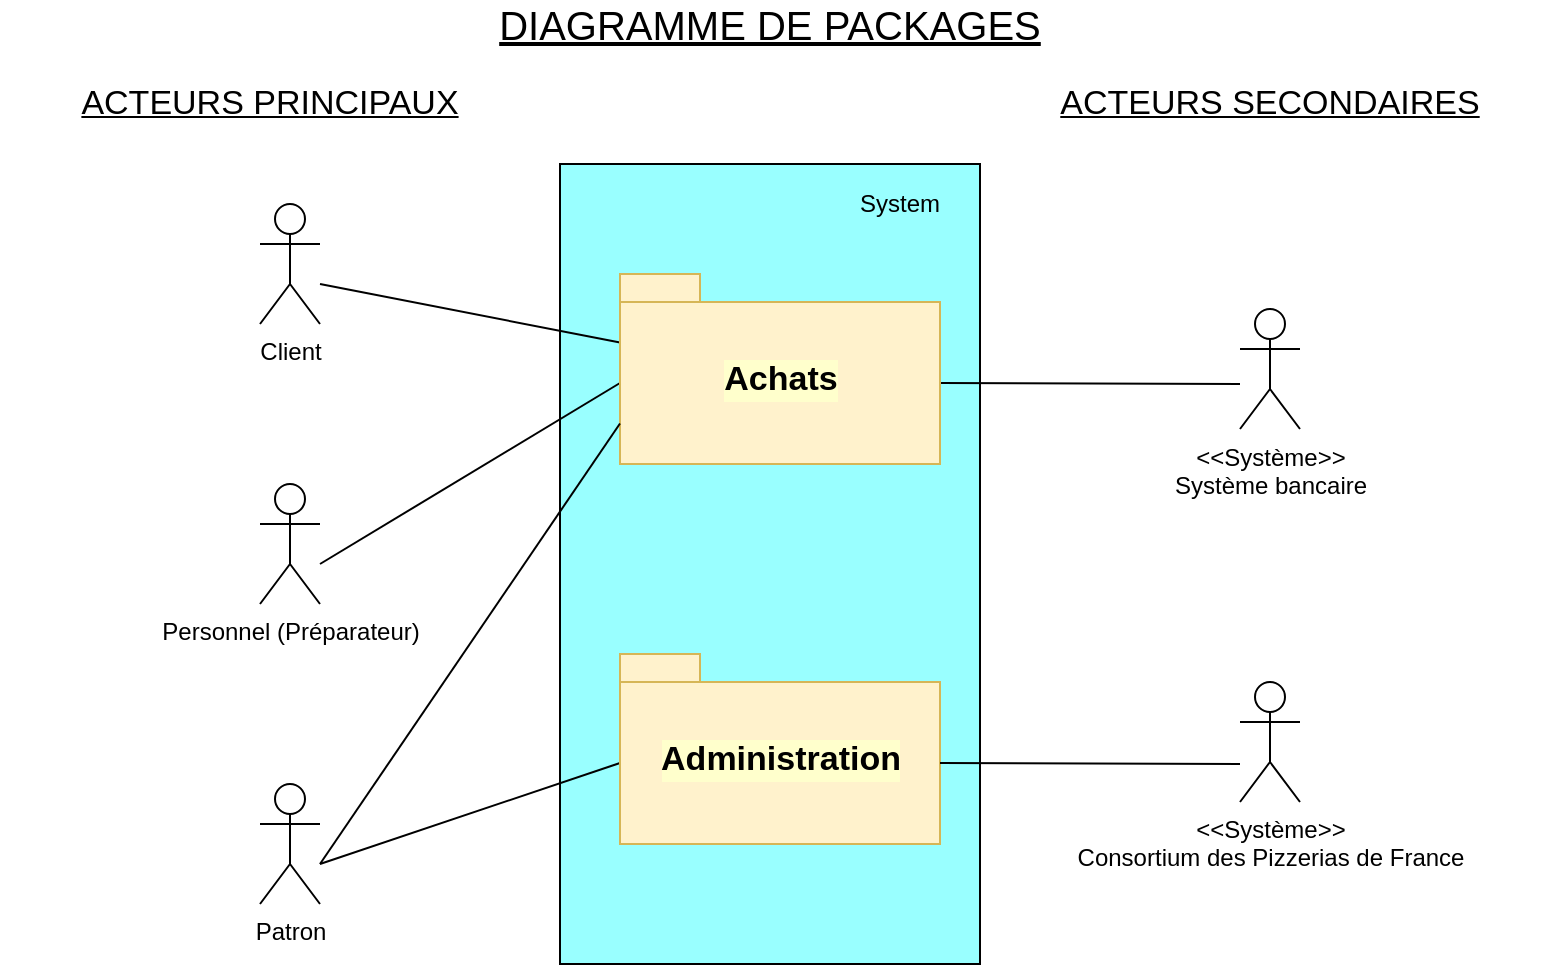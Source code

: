 <mxfile version="10.6.9" type="github"><diagram id="ZbfMxQQrQeqm_JFXZK-E" name="Page-1"><mxGraphModel dx="1390" dy="705" grid="1" gridSize="10" guides="1" tooltips="1" connect="1" arrows="1" fold="1" page="1" pageScale="1" pageWidth="827" pageHeight="1169" math="0" shadow="0"><root><mxCell id="0"/><mxCell id="1" parent="0"/><mxCell id="08uabfDTZUcOds-93C1C-4" value="" style="rounded=0;whiteSpace=wrap;html=1;labelBackgroundColor=#000000;fillColor=#99FFFF;" parent="1" vertex="1"><mxGeometry x="320" y="100" width="210" height="400" as="geometry"/></mxCell><mxCell id="08uabfDTZUcOds-93C1C-1" value="Client" style="shape=umlActor;verticalLabelPosition=bottom;labelBackgroundColor=#ffffff;verticalAlign=top;html=1;outlineConnect=0;" parent="1" vertex="1"><mxGeometry x="170" y="120" width="30" height="60" as="geometry"/></mxCell><mxCell id="08uabfDTZUcOds-93C1C-2" value="Personnel (Préparateur)" style="shape=umlActor;verticalLabelPosition=bottom;labelBackgroundColor=#ffffff;verticalAlign=top;html=1;outlineConnect=0;" parent="1" vertex="1"><mxGeometry x="170" y="260" width="30" height="60" as="geometry"/></mxCell><mxCell id="08uabfDTZUcOds-93C1C-3" value="Patron" style="shape=umlActor;verticalLabelPosition=bottom;labelBackgroundColor=#ffffff;verticalAlign=top;html=1;outlineConnect=0;" parent="1" vertex="1"><mxGeometry x="170" y="410" width="30" height="60" as="geometry"/></mxCell><mxCell id="08uabfDTZUcOds-93C1C-5" value="&amp;lt;&amp;lt;Système&amp;gt;&amp;gt;&lt;br&gt;Système bancaire&lt;br&gt;" style="shape=umlActor;verticalLabelPosition=bottom;labelBackgroundColor=#ffffff;verticalAlign=top;html=1;outlineConnect=0;" parent="1" vertex="1"><mxGeometry x="660" y="172.5" width="30" height="60" as="geometry"/></mxCell><mxCell id="Rptsv_jMlmBBezkI1Yj5-6" value="&amp;lt;&amp;lt;Système&amp;gt;&amp;gt;&lt;br&gt;Consortium des Pizzerias de France&lt;br&gt;" style="shape=umlActor;verticalLabelPosition=bottom;labelBackgroundColor=#ffffff;verticalAlign=top;html=1;outlineConnect=0;" parent="1" vertex="1"><mxGeometry x="660" y="359" width="30" height="60" as="geometry"/></mxCell><mxCell id="08uabfDTZUcOds-93C1C-6" value="" style="endArrow=none;html=1;entryX=0;entryY=0;entryDx=0;entryDy=34.25;entryPerimeter=0;" parent="1" target="Rptsv_jMlmBBezkI1Yj5-1" edge="1"><mxGeometry width="50" height="50" relative="1" as="geometry"><mxPoint x="200" y="160" as="sourcePoint"/><mxPoint x="300" y="140" as="targetPoint"/></mxGeometry></mxCell><mxCell id="08uabfDTZUcOds-93C1C-7" value="" style="endArrow=none;html=1;entryX=0;entryY=0;entryDx=0;entryDy=54.5;entryPerimeter=0;" parent="1" target="Rptsv_jMlmBBezkI1Yj5-1" edge="1"><mxGeometry width="50" height="50" relative="1" as="geometry"><mxPoint x="200" y="300" as="sourcePoint"/><mxPoint x="390" y="300" as="targetPoint"/><Array as="points"/></mxGeometry></mxCell><mxCell id="08uabfDTZUcOds-93C1C-9" value="" style="endArrow=none;html=1;exitX=0;exitY=0;exitDx=160;exitDy=54.5;exitPerimeter=0;" parent="1" source="Rptsv_jMlmBBezkI1Yj5-1" edge="1"><mxGeometry width="50" height="50" relative="1" as="geometry"><mxPoint x="470" y="300" as="sourcePoint"/><mxPoint x="660" y="210" as="targetPoint"/><Array as="points"/></mxGeometry></mxCell><mxCell id="08uabfDTZUcOds-93C1C-8" value="" style="endArrow=none;html=1;entryX=0;entryY=0;entryDx=0;entryDy=54.5;entryPerimeter=0;" parent="1" target="Rptsv_jMlmBBezkI1Yj5-2" edge="1"><mxGeometry width="50" height="50" relative="1" as="geometry"><mxPoint x="200" y="450" as="sourcePoint"/><mxPoint x="390" y="320" as="targetPoint"/></mxGeometry></mxCell><mxCell id="08uabfDTZUcOds-93C1C-10" value="System" style="text;html=1;strokeColor=none;fillColor=none;align=center;verticalAlign=middle;whiteSpace=wrap;rounded=0;fontColor=#000000;" parent="1" vertex="1"><mxGeometry x="470" y="110" width="40" height="20" as="geometry"/></mxCell><mxCell id="08uabfDTZUcOds-93C1C-11" value="ACTEURS PRINCIPAUX" style="text;html=1;strokeColor=none;fillColor=none;align=center;verticalAlign=middle;whiteSpace=wrap;rounded=0;fontSize=17;fontStyle=4" parent="1" vertex="1"><mxGeometry x="40" y="60" width="270" height="20" as="geometry"/></mxCell><mxCell id="08uabfDTZUcOds-93C1C-12" value="ACTEURS SECONDAIRES" style="text;html=1;strokeColor=none;fillColor=none;align=center;verticalAlign=middle;whiteSpace=wrap;rounded=0;fontSize=17;fontStyle=4" parent="1" vertex="1"><mxGeometry x="540" y="60" width="270" height="20" as="geometry"/></mxCell><mxCell id="Rptsv_jMlmBBezkI1Yj5-1" value="Achats" style="shape=folder;fontStyle=1;spacingTop=10;tabWidth=40;tabHeight=14;tabPosition=left;html=1;labelBackgroundColor=#FFFFCC;fillColor=#fff2cc;fontSize=17;strokeColor=#d6b656;" parent="1" vertex="1"><mxGeometry x="350" y="155" width="160" height="95" as="geometry"/></mxCell><mxCell id="Rptsv_jMlmBBezkI1Yj5-2" value="Administration" style="shape=folder;fontStyle=1;spacingTop=10;tabWidth=40;tabHeight=14;tabPosition=left;html=1;labelBackgroundColor=#FFFFCC;fillColor=#fff2cc;fontSize=17;strokeColor=#d6b656;" parent="1" vertex="1"><mxGeometry x="350" y="345" width="160" height="95" as="geometry"/></mxCell><mxCell id="Rptsv_jMlmBBezkI1Yj5-3" value="" style="endArrow=none;html=1;entryX=0;entryY=0;entryDx=0;entryDy=74.75;entryPerimeter=0;" parent="1" target="Rptsv_jMlmBBezkI1Yj5-1" edge="1"><mxGeometry width="50" height="50" relative="1" as="geometry"><mxPoint x="200" y="450" as="sourcePoint"/><mxPoint x="360" y="410" as="targetPoint"/></mxGeometry></mxCell><mxCell id="Rptsv_jMlmBBezkI1Yj5-4" value="DIAGRAMME DE PACKAGES" style="text;html=1;strokeColor=none;fillColor=none;align=center;verticalAlign=middle;whiteSpace=wrap;rounded=0;labelBackgroundColor=none;fontSize=20;fontColor=#000000;fontStyle=4" parent="1" vertex="1"><mxGeometry x="150" y="20" width="550" height="20" as="geometry"/></mxCell><mxCell id="Rptsv_jMlmBBezkI1Yj5-7" value="" style="endArrow=none;html=1;exitX=0;exitY=0;exitDx=160;exitDy=54.5;exitPerimeter=0;" parent="1" source="Rptsv_jMlmBBezkI1Yj5-2" edge="1"><mxGeometry width="50" height="50" relative="1" as="geometry"><mxPoint x="520" y="220" as="sourcePoint"/><mxPoint x="660" y="400" as="targetPoint"/><Array as="points"/></mxGeometry></mxCell></root></mxGraphModel></diagram></mxfile>